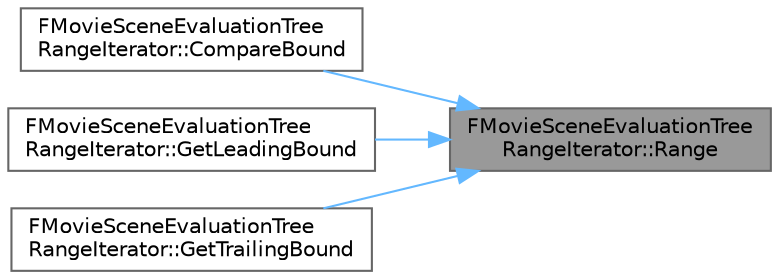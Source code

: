 digraph "FMovieSceneEvaluationTreeRangeIterator::Range"
{
 // INTERACTIVE_SVG=YES
 // LATEX_PDF_SIZE
  bgcolor="transparent";
  edge [fontname=Helvetica,fontsize=10,labelfontname=Helvetica,labelfontsize=10];
  node [fontname=Helvetica,fontsize=10,shape=box,height=0.2,width=0.4];
  rankdir="RL";
  Node1 [id="Node000001",label="FMovieSceneEvaluationTree\lRangeIterator::Range",height=0.2,width=0.4,color="gray40", fillcolor="grey60", style="filled", fontcolor="black",tooltip="Get the current range."];
  Node1 -> Node2 [id="edge1_Node000001_Node000002",dir="back",color="steelblue1",style="solid",tooltip=" "];
  Node2 [id="Node000002",label="FMovieSceneEvaluationTree\lRangeIterator::CompareBound",height=0.2,width=0.4,color="grey40", fillcolor="white", style="filled",URL="$d1/d3c/structFMovieSceneEvaluationTreeRangeIterator.html#a21cbd55b7bf1fa7740baf0e54d2f8ad8",tooltip="Compare a bound with a range based on whether we're iterating forwards or backwards."];
  Node1 -> Node3 [id="edge2_Node000001_Node000003",dir="back",color="steelblue1",style="solid",tooltip=" "];
  Node3 [id="Node000003",label="FMovieSceneEvaluationTree\lRangeIterator::GetLeadingBound",height=0.2,width=0.4,color="grey40", fillcolor="white", style="filled",URL="$d1/d3c/structFMovieSceneEvaluationTreeRangeIterator.html#a0ce8f0cbf59e601cd1b650383bbc2c16",tooltip="Access the 'leading' bound of a range (lowerbound if forwards, upperbound if backwards)"];
  Node1 -> Node4 [id="edge3_Node000001_Node000004",dir="back",color="steelblue1",style="solid",tooltip=" "];
  Node4 [id="Node000004",label="FMovieSceneEvaluationTree\lRangeIterator::GetTrailingBound",height=0.2,width=0.4,color="grey40", fillcolor="white", style="filled",URL="$d1/d3c/structFMovieSceneEvaluationTreeRangeIterator.html#aa42741e66d50a715d417df338b2e66db",tooltip="Access the 'trailing' bound of a range (upperbound if forwards, lowerbound if backwards)"];
}
